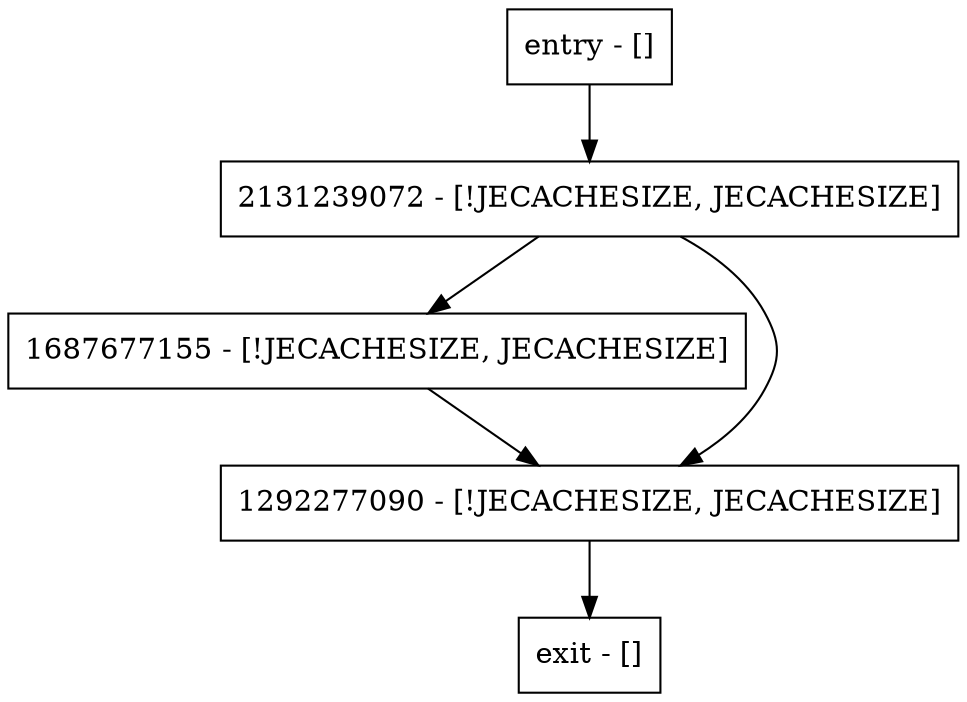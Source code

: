 digraph byteArraySize {
node [shape=record];
entry [label="entry - []"];
exit [label="exit - []"];
1687677155 [label="1687677155 - [!JECACHESIZE, JECACHESIZE]"];
1292277090 [label="1292277090 - [!JECACHESIZE, JECACHESIZE]"];
2131239072 [label="2131239072 - [!JECACHESIZE, JECACHESIZE]"];
entry;
exit;
entry -> 2131239072;
1687677155 -> 1292277090;
1292277090 -> exit;
2131239072 -> 1687677155;
2131239072 -> 1292277090;
}
